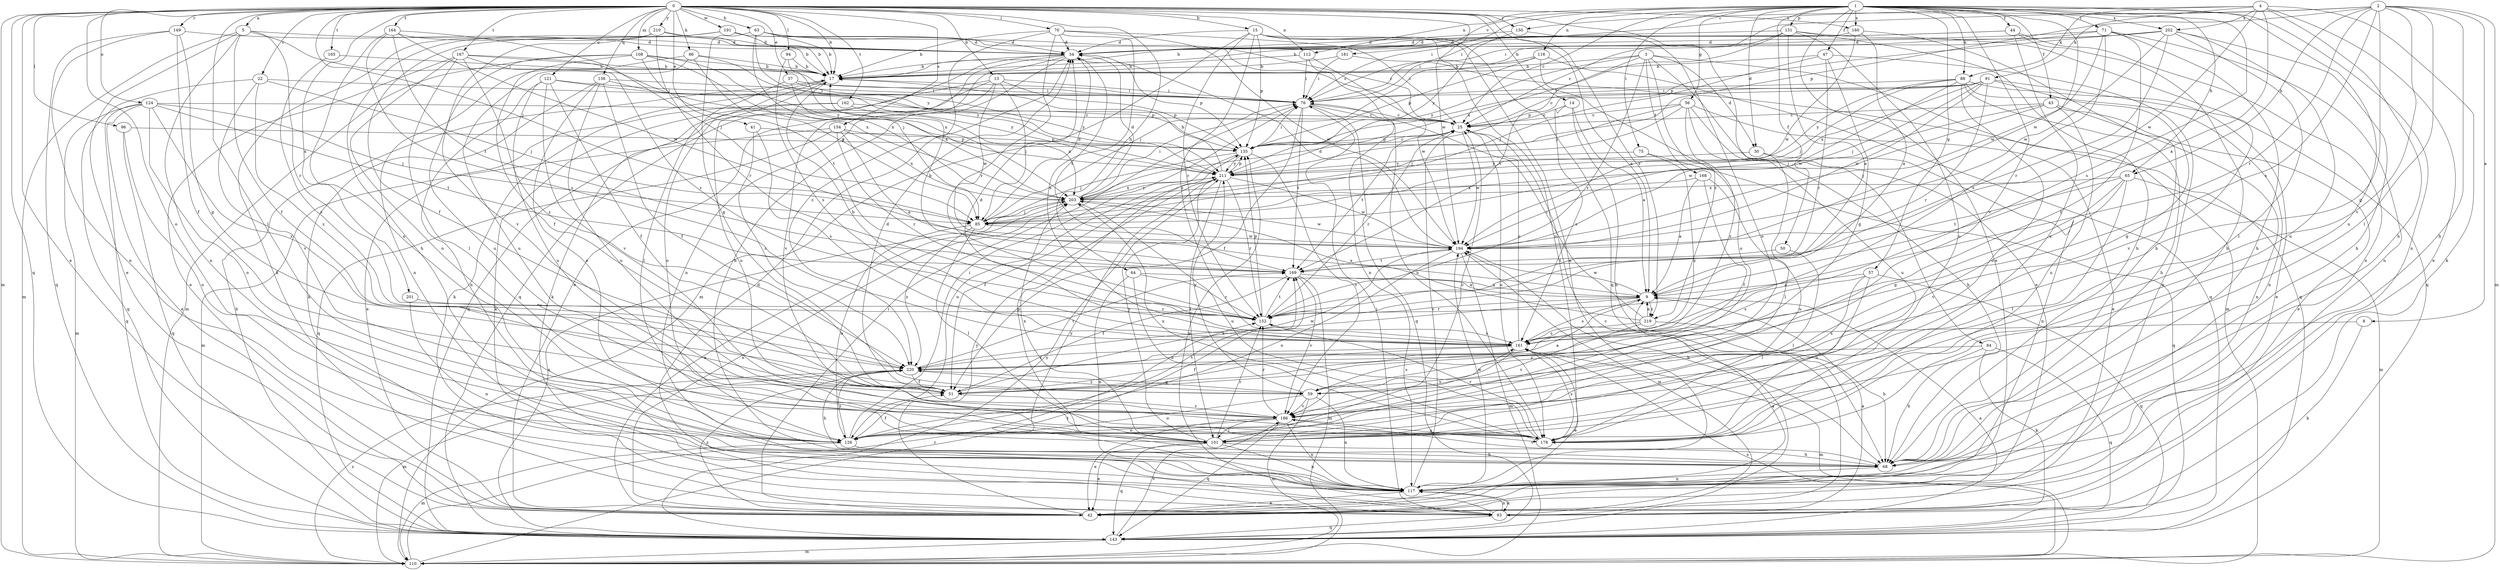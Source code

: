 strict digraph  {
0;
1;
2;
3;
4;
5;
8;
9;
13;
14;
15;
17;
22;
25;
30;
34;
37;
41;
42;
43;
44;
47;
50;
51;
56;
57;
59;
63;
64;
65;
68;
70;
71;
75;
76;
84;
85;
86;
88;
91;
93;
94;
96;
101;
108;
110;
112;
116;
117;
121;
124;
126;
131;
135;
136;
143;
149;
150;
152;
154;
160;
161;
162;
164;
165;
167;
168;
169;
178;
181;
186;
191;
194;
201;
202;
203;
210;
211;
219;
220;
0 -> 5  [label=a];
0 -> 13  [label=b];
0 -> 14  [label=b];
0 -> 15  [label=b];
0 -> 17  [label=b];
0 -> 22  [label=c];
0 -> 37  [label=e];
0 -> 41  [label=e];
0 -> 42  [label=e];
0 -> 63  [label=h];
0 -> 64  [label=h];
0 -> 70  [label=i];
0 -> 84  [label=j];
0 -> 85  [label=j];
0 -> 86  [label=k];
0 -> 94  [label=l];
0 -> 96  [label=l];
0 -> 101  [label=l];
0 -> 108  [label=m];
0 -> 110  [label=m];
0 -> 112  [label=n];
0 -> 121  [label=o];
0 -> 124  [label=o];
0 -> 126  [label=o];
0 -> 136  [label=q];
0 -> 143  [label=q];
0 -> 149  [label=r];
0 -> 150  [label=r];
0 -> 154  [label=s];
0 -> 160  [label=s];
0 -> 162  [label=t];
0 -> 164  [label=t];
0 -> 165  [label=t];
0 -> 167  [label=t];
0 -> 191  [label=w];
0 -> 194  [label=w];
0 -> 201  [label=x];
0 -> 210  [label=y];
0 -> 219  [label=z];
1 -> 25  [label=c];
1 -> 30  [label=d];
1 -> 42  [label=e];
1 -> 43  [label=f];
1 -> 44  [label=f];
1 -> 47  [label=f];
1 -> 50  [label=f];
1 -> 56  [label=g];
1 -> 57  [label=g];
1 -> 65  [label=h];
1 -> 71  [label=i];
1 -> 75  [label=i];
1 -> 76  [label=i];
1 -> 88  [label=k];
1 -> 112  [label=n];
1 -> 116  [label=n];
1 -> 117  [label=n];
1 -> 131  [label=p];
1 -> 160  [label=s];
1 -> 161  [label=s];
1 -> 178  [label=u];
1 -> 181  [label=v];
1 -> 186  [label=v];
1 -> 194  [label=w];
1 -> 202  [label=x];
2 -> 8  [label=a];
2 -> 59  [label=g];
2 -> 65  [label=h];
2 -> 68  [label=h];
2 -> 76  [label=i];
2 -> 101  [label=l];
2 -> 110  [label=m];
2 -> 135  [label=p];
2 -> 150  [label=r];
2 -> 152  [label=r];
2 -> 161  [label=s];
2 -> 186  [label=v];
3 -> 17  [label=b];
3 -> 30  [label=d];
3 -> 42  [label=e];
3 -> 110  [label=m];
3 -> 152  [label=r];
3 -> 168  [label=t];
3 -> 169  [label=t];
3 -> 211  [label=y];
3 -> 219  [label=z];
4 -> 9  [label=a];
4 -> 42  [label=e];
4 -> 68  [label=h];
4 -> 76  [label=i];
4 -> 88  [label=k];
4 -> 91  [label=k];
4 -> 93  [label=k];
4 -> 194  [label=w];
4 -> 202  [label=x];
5 -> 34  [label=d];
5 -> 42  [label=e];
5 -> 51  [label=f];
5 -> 76  [label=i];
5 -> 110  [label=m];
5 -> 117  [label=n];
5 -> 152  [label=r];
8 -> 93  [label=k];
8 -> 161  [label=s];
9 -> 152  [label=r];
9 -> 161  [label=s];
9 -> 194  [label=w];
9 -> 219  [label=z];
9 -> 220  [label=z];
13 -> 76  [label=i];
13 -> 85  [label=j];
13 -> 93  [label=k];
13 -> 135  [label=p];
13 -> 143  [label=q];
13 -> 186  [label=v];
13 -> 194  [label=w];
14 -> 9  [label=a];
14 -> 25  [label=c];
14 -> 68  [label=h];
14 -> 161  [label=s];
15 -> 9  [label=a];
15 -> 34  [label=d];
15 -> 110  [label=m];
15 -> 117  [label=n];
15 -> 135  [label=p];
15 -> 143  [label=q];
15 -> 152  [label=r];
15 -> 161  [label=s];
15 -> 178  [label=u];
17 -> 76  [label=i];
17 -> 93  [label=k];
17 -> 126  [label=o];
17 -> 178  [label=u];
22 -> 76  [label=i];
22 -> 85  [label=j];
22 -> 143  [label=q];
22 -> 186  [label=v];
22 -> 220  [label=z];
25 -> 135  [label=p];
25 -> 152  [label=r];
25 -> 169  [label=t];
25 -> 178  [label=u];
25 -> 194  [label=w];
30 -> 101  [label=l];
30 -> 117  [label=n];
30 -> 211  [label=y];
34 -> 17  [label=b];
34 -> 42  [label=e];
34 -> 68  [label=h];
34 -> 117  [label=n];
34 -> 135  [label=p];
34 -> 143  [label=q];
34 -> 169  [label=t];
37 -> 76  [label=i];
37 -> 101  [label=l];
37 -> 203  [label=x];
37 -> 211  [label=y];
41 -> 135  [label=p];
41 -> 161  [label=s];
41 -> 220  [label=z];
42 -> 9  [label=a];
42 -> 76  [label=i];
42 -> 203  [label=x];
42 -> 211  [label=y];
42 -> 220  [label=z];
43 -> 25  [label=c];
43 -> 42  [label=e];
43 -> 85  [label=j];
43 -> 117  [label=n];
43 -> 178  [label=u];
43 -> 194  [label=w];
44 -> 17  [label=b];
44 -> 34  [label=d];
44 -> 68  [label=h];
44 -> 117  [label=n];
44 -> 178  [label=u];
47 -> 17  [label=b];
47 -> 42  [label=e];
47 -> 59  [label=g];
47 -> 85  [label=j];
47 -> 152  [label=r];
50 -> 101  [label=l];
50 -> 169  [label=t];
51 -> 9  [label=a];
51 -> 34  [label=d];
51 -> 186  [label=v];
51 -> 194  [label=w];
56 -> 25  [label=c];
56 -> 42  [label=e];
56 -> 68  [label=h];
56 -> 85  [label=j];
56 -> 178  [label=u];
56 -> 211  [label=y];
56 -> 220  [label=z];
57 -> 9  [label=a];
57 -> 101  [label=l];
57 -> 143  [label=q];
57 -> 161  [label=s];
57 -> 178  [label=u];
59 -> 110  [label=m];
59 -> 117  [label=n];
59 -> 126  [label=o];
59 -> 161  [label=s];
59 -> 186  [label=v];
59 -> 211  [label=y];
59 -> 220  [label=z];
63 -> 17  [label=b];
63 -> 25  [label=c];
63 -> 34  [label=d];
63 -> 59  [label=g];
63 -> 85  [label=j];
63 -> 211  [label=y];
64 -> 9  [label=a];
64 -> 117  [label=n];
64 -> 152  [label=r];
64 -> 178  [label=u];
65 -> 59  [label=g];
65 -> 101  [label=l];
65 -> 110  [label=m];
65 -> 169  [label=t];
65 -> 186  [label=v];
65 -> 203  [label=x];
68 -> 117  [label=n];
68 -> 135  [label=p];
68 -> 186  [label=v];
70 -> 17  [label=b];
70 -> 25  [label=c];
70 -> 34  [label=d];
70 -> 152  [label=r];
70 -> 161  [label=s];
70 -> 194  [label=w];
70 -> 220  [label=z];
71 -> 34  [label=d];
71 -> 51  [label=f];
71 -> 68  [label=h];
71 -> 76  [label=i];
71 -> 117  [label=n];
71 -> 161  [label=s];
71 -> 194  [label=w];
75 -> 143  [label=q];
75 -> 211  [label=y];
75 -> 220  [label=z];
76 -> 25  [label=c];
76 -> 51  [label=f];
76 -> 143  [label=q];
76 -> 169  [label=t];
76 -> 178  [label=u];
84 -> 68  [label=h];
84 -> 93  [label=k];
84 -> 143  [label=q];
84 -> 220  [label=z];
85 -> 34  [label=d];
85 -> 101  [label=l];
85 -> 126  [label=o];
85 -> 194  [label=w];
85 -> 220  [label=z];
86 -> 17  [label=b];
86 -> 85  [label=j];
86 -> 117  [label=n];
86 -> 178  [label=u];
86 -> 211  [label=y];
88 -> 42  [label=e];
88 -> 68  [label=h];
88 -> 76  [label=i];
88 -> 85  [label=j];
88 -> 117  [label=n];
88 -> 126  [label=o];
88 -> 194  [label=w];
88 -> 211  [label=y];
91 -> 25  [label=c];
91 -> 59  [label=g];
91 -> 76  [label=i];
91 -> 85  [label=j];
91 -> 135  [label=p];
91 -> 152  [label=r];
91 -> 186  [label=v];
91 -> 194  [label=w];
91 -> 203  [label=x];
93 -> 9  [label=a];
93 -> 25  [label=c];
93 -> 34  [label=d];
93 -> 76  [label=i];
93 -> 117  [label=n];
93 -> 135  [label=p];
93 -> 143  [label=q];
93 -> 194  [label=w];
94 -> 17  [label=b];
94 -> 161  [label=s];
94 -> 203  [label=x];
96 -> 126  [label=o];
96 -> 135  [label=p];
96 -> 143  [label=q];
101 -> 25  [label=c];
101 -> 42  [label=e];
101 -> 68  [label=h];
101 -> 117  [label=n];
101 -> 143  [label=q];
101 -> 152  [label=r];
101 -> 203  [label=x];
101 -> 211  [label=y];
108 -> 17  [label=b];
108 -> 51  [label=f];
108 -> 110  [label=m];
108 -> 169  [label=t];
108 -> 178  [label=u];
108 -> 203  [label=x];
108 -> 211  [label=y];
110 -> 152  [label=r];
110 -> 161  [label=s];
110 -> 169  [label=t];
110 -> 220  [label=z];
112 -> 17  [label=b];
112 -> 76  [label=i];
112 -> 117  [label=n];
112 -> 194  [label=w];
116 -> 17  [label=b];
116 -> 85  [label=j];
116 -> 126  [label=o];
116 -> 135  [label=p];
116 -> 143  [label=q];
117 -> 25  [label=c];
117 -> 42  [label=e];
117 -> 93  [label=k];
117 -> 194  [label=w];
117 -> 211  [label=y];
121 -> 51  [label=f];
121 -> 76  [label=i];
121 -> 117  [label=n];
121 -> 135  [label=p];
121 -> 178  [label=u];
121 -> 186  [label=v];
124 -> 25  [label=c];
124 -> 42  [label=e];
124 -> 85  [label=j];
124 -> 110  [label=m];
124 -> 126  [label=o];
124 -> 143  [label=q];
124 -> 169  [label=t];
124 -> 220  [label=z];
126 -> 51  [label=f];
126 -> 68  [label=h];
126 -> 76  [label=i];
126 -> 110  [label=m];
126 -> 169  [label=t];
126 -> 220  [label=z];
131 -> 9  [label=a];
131 -> 25  [label=c];
131 -> 34  [label=d];
131 -> 68  [label=h];
131 -> 143  [label=q];
131 -> 178  [label=u];
131 -> 203  [label=x];
135 -> 25  [label=c];
135 -> 76  [label=i];
135 -> 85  [label=j];
135 -> 126  [label=o];
135 -> 186  [label=v];
135 -> 211  [label=y];
136 -> 51  [label=f];
136 -> 76  [label=i];
136 -> 93  [label=k];
136 -> 126  [label=o];
136 -> 178  [label=u];
136 -> 211  [label=y];
143 -> 9  [label=a];
143 -> 17  [label=b];
143 -> 110  [label=m];
143 -> 186  [label=v];
143 -> 203  [label=x];
143 -> 211  [label=y];
149 -> 34  [label=d];
149 -> 51  [label=f];
149 -> 59  [label=g];
149 -> 117  [label=n];
149 -> 143  [label=q];
150 -> 34  [label=d];
150 -> 126  [label=o];
150 -> 211  [label=y];
152 -> 135  [label=p];
152 -> 161  [label=s];
152 -> 169  [label=t];
154 -> 9  [label=a];
154 -> 110  [label=m];
154 -> 135  [label=p];
154 -> 143  [label=q];
154 -> 152  [label=r];
154 -> 203  [label=x];
160 -> 9  [label=a];
160 -> 34  [label=d];
160 -> 68  [label=h];
160 -> 194  [label=w];
161 -> 17  [label=b];
161 -> 25  [label=c];
161 -> 34  [label=d];
161 -> 42  [label=e];
161 -> 51  [label=f];
161 -> 110  [label=m];
161 -> 186  [label=v];
161 -> 220  [label=z];
162 -> 25  [label=c];
162 -> 42  [label=e];
162 -> 93  [label=k];
162 -> 203  [label=x];
164 -> 34  [label=d];
164 -> 85  [label=j];
164 -> 126  [label=o];
164 -> 161  [label=s];
164 -> 169  [label=t];
164 -> 194  [label=w];
165 -> 17  [label=b];
165 -> 220  [label=z];
167 -> 17  [label=b];
167 -> 42  [label=e];
167 -> 101  [label=l];
167 -> 126  [label=o];
167 -> 152  [label=r];
167 -> 203  [label=x];
167 -> 220  [label=z];
168 -> 9  [label=a];
168 -> 51  [label=f];
168 -> 178  [label=u];
168 -> 203  [label=x];
169 -> 9  [label=a];
169 -> 17  [label=b];
169 -> 51  [label=f];
169 -> 110  [label=m];
169 -> 186  [label=v];
178 -> 152  [label=r];
178 -> 161  [label=s];
178 -> 203  [label=x];
181 -> 17  [label=b];
181 -> 76  [label=i];
181 -> 143  [label=q];
186 -> 42  [label=e];
186 -> 101  [label=l];
186 -> 117  [label=n];
186 -> 126  [label=o];
186 -> 143  [label=q];
186 -> 152  [label=r];
186 -> 178  [label=u];
191 -> 17  [label=b];
191 -> 25  [label=c];
191 -> 34  [label=d];
191 -> 51  [label=f];
191 -> 68  [label=h];
194 -> 34  [label=d];
194 -> 68  [label=h];
194 -> 110  [label=m];
194 -> 126  [label=o];
194 -> 169  [label=t];
201 -> 117  [label=n];
201 -> 152  [label=r];
202 -> 17  [label=b];
202 -> 34  [label=d];
202 -> 68  [label=h];
202 -> 101  [label=l];
202 -> 135  [label=p];
202 -> 152  [label=r];
202 -> 178  [label=u];
202 -> 194  [label=w];
203 -> 34  [label=d];
203 -> 42  [label=e];
203 -> 76  [label=i];
203 -> 85  [label=j];
203 -> 178  [label=u];
203 -> 194  [label=w];
203 -> 211  [label=y];
210 -> 17  [label=b];
210 -> 34  [label=d];
210 -> 93  [label=k];
210 -> 152  [label=r];
210 -> 186  [label=v];
211 -> 17  [label=b];
211 -> 51  [label=f];
211 -> 101  [label=l];
211 -> 135  [label=p];
211 -> 152  [label=r];
211 -> 194  [label=w];
211 -> 203  [label=x];
219 -> 9  [label=a];
219 -> 68  [label=h];
219 -> 76  [label=i];
219 -> 161  [label=s];
219 -> 186  [label=v];
219 -> 203  [label=x];
220 -> 51  [label=f];
220 -> 59  [label=g];
220 -> 68  [label=h];
220 -> 110  [label=m];
220 -> 169  [label=t];
}
